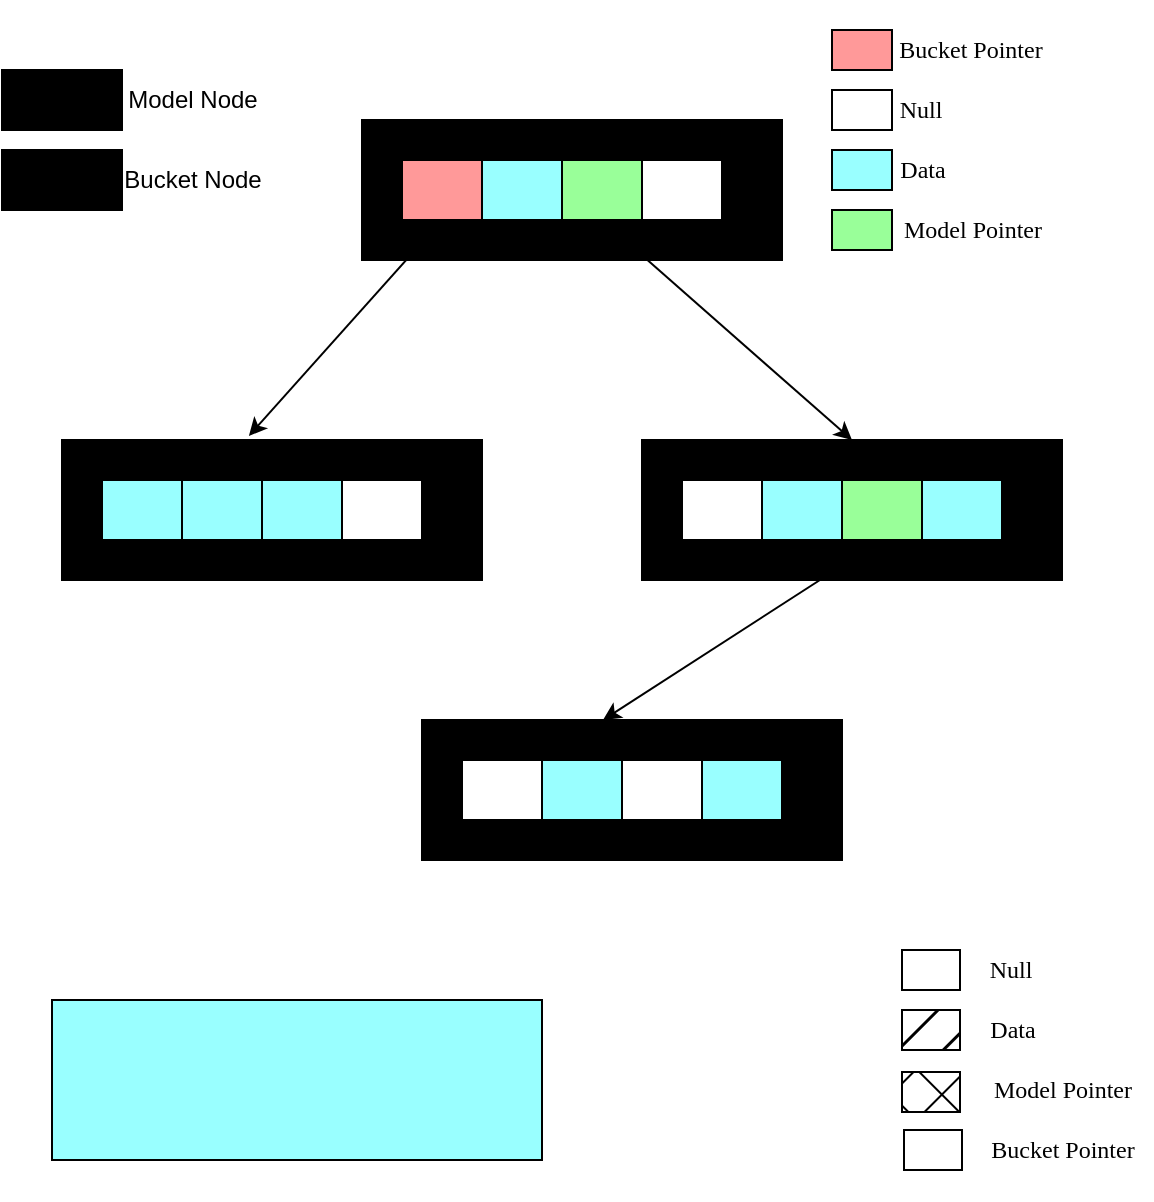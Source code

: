 <mxfile version="26.1.1">
  <diagram name="第 1 页" id="3QuMhop_2YjJpZ-RrJ_G">
    <mxGraphModel dx="1500" dy="746" grid="1" gridSize="10" guides="1" tooltips="1" connect="1" arrows="1" fold="1" page="1" pageScale="1" pageWidth="827" pageHeight="1169" math="0" shadow="0">
      <root>
        <mxCell id="0" />
        <mxCell id="1" parent="0" />
        <mxCell id="SFqRbMc4jSseJqa-XxZ5-23" value="" style="rounded=0;whiteSpace=wrap;html=1;glass=0;strokeColor=default;align=center;verticalAlign=middle;fontFamily=Helvetica;fontSize=12;fontColor=default;fillColor=light-dark(#000000,var(--ge-dark-color, #121212));fillStyle=cross-hatch;" parent="1" vertex="1">
          <mxGeometry x="340" y="90" width="210" height="70" as="geometry" />
        </mxCell>
        <mxCell id="SFqRbMc4jSseJqa-XxZ5-21" value="" style="rounded=0;whiteSpace=wrap;html=1;glass=0;strokeColor=default;align=center;verticalAlign=middle;fontFamily=Helvetica;fontSize=12;fontColor=default;fillColor=light-dark(#FFFFFF,var(--ge-dark-color, #121212));fillStyle=auto;" parent="1" vertex="1">
          <mxGeometry x="480" y="110" width="40" height="30" as="geometry" />
        </mxCell>
        <mxCell id="SFqRbMc4jSseJqa-XxZ5-20" value="" style="rounded=0;whiteSpace=wrap;html=1;glass=0;strokeColor=default;align=center;verticalAlign=middle;fontFamily=Helvetica;fontSize=12;fontColor=default;fillColor=light-dark(#99FF99,var(--ge-dark-color, #121212));fillStyle=auto;" parent="1" vertex="1">
          <mxGeometry x="440" y="110" width="40" height="30" as="geometry" />
        </mxCell>
        <mxCell id="SFqRbMc4jSseJqa-XxZ5-19" value="" style="rounded=0;whiteSpace=wrap;html=1;glass=0;strokeColor=light-dark(#000000,#FFFFFF);align=center;verticalAlign=middle;fontFamily=Helvetica;fontSize=12;fontColor=default;fillColor=light-dark(#99FFFF,var(--ge-dark-color, #121212));fillStyle=auto;" parent="1" vertex="1">
          <mxGeometry x="400" y="110" width="40" height="30" as="geometry" />
        </mxCell>
        <mxCell id="SFqRbMc4jSseJqa-XxZ5-15" value="" style="rounded=0;whiteSpace=wrap;html=1;glass=0;strokeColor=default;align=center;verticalAlign=middle;fontFamily=Helvetica;fontSize=12;fontColor=default;fillColor=light-dark(#FF9999,var(--ge-dark-color, #121212));fillStyle=auto;" parent="1" vertex="1">
          <mxGeometry x="360" y="110" width="40" height="30" as="geometry" />
        </mxCell>
        <mxCell id="SFqRbMc4jSseJqa-XxZ5-24" value="" style="rounded=0;whiteSpace=wrap;html=1;glass=0;strokeColor=default;align=center;verticalAlign=middle;fontFamily=Helvetica;fontSize=12;fontColor=default;fillColor=light-dark(#000000,var(--ge-dark-color, #121212));fillStyle=dashed;" parent="1" vertex="1">
          <mxGeometry x="190" y="250" width="210" height="70" as="geometry" />
        </mxCell>
        <mxCell id="SFqRbMc4jSseJqa-XxZ5-25" value="" style="rounded=0;whiteSpace=wrap;html=1;glass=0;strokeColor=default;align=center;verticalAlign=middle;fontFamily=Helvetica;fontSize=12;fontColor=default;fillColor=light-dark(#FFFFFF,var(--ge-dark-color, #121212));fillStyle=auto;" parent="1" vertex="1">
          <mxGeometry x="330" y="270" width="40" height="30" as="geometry" />
        </mxCell>
        <mxCell id="SFqRbMc4jSseJqa-XxZ5-26" value="" style="rounded=0;whiteSpace=wrap;html=1;glass=0;strokeColor=default;align=center;verticalAlign=middle;fontFamily=Helvetica;fontSize=12;fontColor=default;fillColor=light-dark(#99FFFF,var(--ge-dark-color, #121212));fillStyle=auto;" parent="1" vertex="1">
          <mxGeometry x="210" y="270" width="40" height="30" as="geometry" />
        </mxCell>
        <mxCell id="SFqRbMc4jSseJqa-XxZ5-27" value="" style="rounded=0;whiteSpace=wrap;html=1;glass=0;strokeColor=default;align=center;verticalAlign=middle;fontFamily=Helvetica;fontSize=12;fontColor=default;fillColor=light-dark(#99FFFF,var(--ge-dark-color, #121212));fillStyle=auto;" parent="1" vertex="1">
          <mxGeometry x="250" y="270" width="40" height="30" as="geometry" />
        </mxCell>
        <mxCell id="SFqRbMc4jSseJqa-XxZ5-28" value="" style="rounded=0;whiteSpace=wrap;html=1;glass=0;strokeColor=default;align=center;verticalAlign=middle;fontFamily=Helvetica;fontSize=12;fontColor=default;fillColor=light-dark(#99FFFF,var(--ge-dark-color, #121212));fillStyle=auto;" parent="1" vertex="1">
          <mxGeometry x="290" y="270" width="40" height="30" as="geometry" />
        </mxCell>
        <mxCell id="SFqRbMc4jSseJqa-XxZ5-29" value="" style="rounded=0;whiteSpace=wrap;html=1;glass=0;strokeColor=default;align=center;verticalAlign=middle;fontFamily=Helvetica;fontSize=12;fontColor=default;fillColor=light-dark(#000000,var(--ge-dark-color, #121212));fillStyle=cross-hatch;" parent="1" vertex="1">
          <mxGeometry x="480" y="250" width="210" height="70" as="geometry" />
        </mxCell>
        <mxCell id="SFqRbMc4jSseJqa-XxZ5-30" value="" style="rounded=0;whiteSpace=wrap;html=1;glass=0;strokeColor=default;align=center;verticalAlign=middle;fontFamily=Helvetica;fontSize=12;fontColor=default;fillColor=light-dark(#99FFFF,var(--ge-dark-color, #121212));fillStyle=auto;" parent="1" vertex="1">
          <mxGeometry x="620" y="270" width="40" height="30" as="geometry" />
        </mxCell>
        <mxCell id="SFqRbMc4jSseJqa-XxZ5-31" value="" style="rounded=0;whiteSpace=wrap;html=1;glass=0;strokeColor=default;align=center;verticalAlign=middle;fontFamily=Helvetica;fontSize=12;fontColor=default;fillColor=light-dark(#FFFFFF,var(--ge-dark-color, #121212));fillStyle=auto;" parent="1" vertex="1">
          <mxGeometry x="500" y="270" width="40" height="30" as="geometry" />
        </mxCell>
        <mxCell id="SFqRbMc4jSseJqa-XxZ5-32" value="" style="rounded=0;whiteSpace=wrap;html=1;glass=0;strokeColor=default;align=center;verticalAlign=middle;fontFamily=Helvetica;fontSize=12;fontColor=default;fillColor=light-dark(#99FFFF,var(--ge-dark-color, #121212));fillStyle=auto;" parent="1" vertex="1">
          <mxGeometry x="540" y="270" width="40" height="30" as="geometry" />
        </mxCell>
        <mxCell id="SFqRbMc4jSseJqa-XxZ5-33" value="" style="rounded=0;whiteSpace=wrap;html=1;glass=0;strokeColor=default;align=center;verticalAlign=middle;fontFamily=Helvetica;fontSize=12;fontColor=default;fillColor=light-dark(#99FF99,var(--ge-dark-color, #121212));fillStyle=auto;" parent="1" vertex="1">
          <mxGeometry x="580" y="270" width="40" height="30" as="geometry" />
        </mxCell>
        <mxCell id="SFqRbMc4jSseJqa-XxZ5-34" value="" style="endArrow=classic;html=1;rounded=0;fontFamily=Helvetica;fontSize=12;fontColor=default;exitX=0.5;exitY=1;exitDx=0;exitDy=0;entryX=0.445;entryY=-0.029;entryDx=0;entryDy=0;entryPerimeter=0;" parent="1" source="SFqRbMc4jSseJqa-XxZ5-15" target="SFqRbMc4jSseJqa-XxZ5-24" edge="1">
          <mxGeometry width="50" height="50" relative="1" as="geometry">
            <mxPoint x="420" y="270" as="sourcePoint" />
            <mxPoint x="470" y="220" as="targetPoint" />
          </mxGeometry>
        </mxCell>
        <mxCell id="SFqRbMc4jSseJqa-XxZ5-35" value="" style="endArrow=classic;html=1;rounded=0;fontFamily=Helvetica;fontSize=12;fontColor=default;exitX=0.5;exitY=1;exitDx=0;exitDy=0;entryX=0.5;entryY=0;entryDx=0;entryDy=0;" parent="1" source="SFqRbMc4jSseJqa-XxZ5-20" target="SFqRbMc4jSseJqa-XxZ5-29" edge="1">
          <mxGeometry width="50" height="50" relative="1" as="geometry">
            <mxPoint x="420" y="270" as="sourcePoint" />
            <mxPoint x="470" y="220" as="targetPoint" />
          </mxGeometry>
        </mxCell>
        <mxCell id="SFqRbMc4jSseJqa-XxZ5-36" value="" style="rounded=0;whiteSpace=wrap;html=1;glass=0;strokeColor=default;align=center;verticalAlign=middle;fontFamily=Helvetica;fontSize=12;fontColor=default;fillColor=light-dark(#000000,var(--ge-dark-color, #121212));fillStyle=cross-hatch;" parent="1" vertex="1">
          <mxGeometry x="370" y="390" width="210" height="70" as="geometry" />
        </mxCell>
        <mxCell id="SFqRbMc4jSseJqa-XxZ5-37" value="" style="rounded=0;whiteSpace=wrap;html=1;glass=0;strokeColor=default;align=center;verticalAlign=middle;fontFamily=Helvetica;fontSize=12;fontColor=default;fillColor=light-dark(#99FFFF,var(--ge-dark-color, #121212));fillStyle=auto;" parent="1" vertex="1">
          <mxGeometry x="510" y="410" width="40" height="30" as="geometry" />
        </mxCell>
        <mxCell id="SFqRbMc4jSseJqa-XxZ5-38" value="" style="rounded=0;whiteSpace=wrap;html=1;glass=0;strokeColor=default;align=center;verticalAlign=middle;fontFamily=Helvetica;fontSize=12;fontColor=default;fillColor=light-dark(#FFFFFF,var(--ge-dark-color, #121212));fillStyle=auto;" parent="1" vertex="1">
          <mxGeometry x="390" y="410" width="40" height="30" as="geometry" />
        </mxCell>
        <mxCell id="SFqRbMc4jSseJqa-XxZ5-39" value="" style="rounded=0;whiteSpace=wrap;html=1;glass=0;strokeColor=default;align=center;verticalAlign=middle;fontFamily=Helvetica;fontSize=12;fontColor=default;fillColor=light-dark(#99FFFF,var(--ge-dark-color, #121212));fillStyle=auto;" parent="1" vertex="1">
          <mxGeometry x="430" y="410" width="40" height="30" as="geometry" />
        </mxCell>
        <mxCell id="SFqRbMc4jSseJqa-XxZ5-40" value="" style="rounded=0;whiteSpace=wrap;html=1;glass=0;strokeColor=default;align=center;verticalAlign=middle;fontFamily=Helvetica;fontSize=12;fontColor=default;fillColor=light-dark(#FFFFFF,var(--ge-dark-color, #121212));fillStyle=auto;" parent="1" vertex="1">
          <mxGeometry x="470" y="410" width="40" height="30" as="geometry" />
        </mxCell>
        <mxCell id="SFqRbMc4jSseJqa-XxZ5-41" value="" style="endArrow=classic;html=1;rounded=0;fontFamily=Helvetica;fontSize=12;fontColor=default;exitX=0.5;exitY=1;exitDx=0;exitDy=0;entryX=0.431;entryY=0;entryDx=0;entryDy=0;entryPerimeter=0;" parent="1" source="SFqRbMc4jSseJqa-XxZ5-33" target="SFqRbMc4jSseJqa-XxZ5-36" edge="1">
          <mxGeometry width="50" height="50" relative="1" as="geometry">
            <mxPoint x="420" y="370" as="sourcePoint" />
            <mxPoint x="470" y="320" as="targetPoint" />
          </mxGeometry>
        </mxCell>
        <mxCell id="SFqRbMc4jSseJqa-XxZ5-42" value="" style="rounded=0;whiteSpace=wrap;html=1;glass=0;strokeColor=default;align=center;verticalAlign=middle;fontFamily=Helvetica;fontSize=12;fontColor=default;fillColor=light-dark(#000000,var(--ge-dark-color, #121212));fillStyle=cross-hatch;" parent="1" vertex="1">
          <mxGeometry x="160" y="65" width="60" height="30" as="geometry" />
        </mxCell>
        <mxCell id="SFqRbMc4jSseJqa-XxZ5-43" value="" style="rounded=0;whiteSpace=wrap;html=1;glass=0;strokeColor=default;align=center;verticalAlign=middle;fontFamily=Helvetica;fontSize=12;fontColor=default;fillColor=light-dark(#000000,var(--ge-dark-color, #121212));fillStyle=dashed;" parent="1" vertex="1">
          <mxGeometry x="160" y="105" width="60" height="30" as="geometry" />
        </mxCell>
        <mxCell id="SFqRbMc4jSseJqa-XxZ5-44" value="Model Node" style="text;html=1;align=center;verticalAlign=middle;resizable=0;points=[];autosize=1;strokeColor=none;fillColor=none;fontFamily=Helvetica;fontSize=12;fontColor=default;" parent="1" vertex="1">
          <mxGeometry x="210" y="65" width="90" height="30" as="geometry" />
        </mxCell>
        <mxCell id="SFqRbMc4jSseJqa-XxZ5-45" value="Bucket Node" style="text;html=1;align=center;verticalAlign=middle;resizable=0;points=[];autosize=1;strokeColor=none;fillColor=none;fontFamily=Helvetica;fontSize=12;fontColor=default;" parent="1" vertex="1">
          <mxGeometry x="210" y="105" width="90" height="30" as="geometry" />
        </mxCell>
        <mxCell id="SFqRbMc4jSseJqa-XxZ5-46" value="" style="rounded=0;whiteSpace=wrap;html=1;glass=0;strokeColor=default;align=center;verticalAlign=middle;fontFamily=Helvetica;fontSize=12;fontColor=default;fillColor=light-dark(#FF9999,var(--ge-dark-color, #121212));fillStyle=auto;" parent="1" vertex="1">
          <mxGeometry x="575" y="45" width="30" height="20" as="geometry" />
        </mxCell>
        <mxCell id="SFqRbMc4jSseJqa-XxZ5-47" value="" style="rounded=0;whiteSpace=wrap;html=1;glass=0;strokeColor=default;align=center;verticalAlign=middle;fontFamily=Helvetica;fontSize=12;fontColor=default;fillColor=light-dark(#FFFFFF,var(--ge-dark-color, #121212));fillStyle=auto;" parent="1" vertex="1">
          <mxGeometry x="575" y="75" width="30" height="20" as="geometry" />
        </mxCell>
        <mxCell id="SFqRbMc4jSseJqa-XxZ5-48" value="" style="rounded=0;whiteSpace=wrap;html=1;glass=0;strokeColor=light-dark(#000000,#FFFFFF);align=center;verticalAlign=middle;fontFamily=Helvetica;fontSize=12;fontColor=default;fillColor=light-dark(#99FFFF,var(--ge-dark-color, #121212));fillStyle=auto;" parent="1" vertex="1">
          <mxGeometry x="575" y="105" width="30" height="20" as="geometry" />
        </mxCell>
        <mxCell id="SFqRbMc4jSseJqa-XxZ5-49" value="" style="rounded=0;whiteSpace=wrap;html=1;glass=0;strokeColor=default;align=center;verticalAlign=middle;fontFamily=Helvetica;fontSize=12;fontColor=default;fillColor=light-dark(#99FF99,var(--ge-dark-color, #121212));fillStyle=auto;" parent="1" vertex="1">
          <mxGeometry x="575" y="135" width="30" height="20" as="geometry" />
        </mxCell>
        <mxCell id="SFqRbMc4jSseJqa-XxZ5-51" value="&lt;p class=&quot;MsoNormal&quot;&gt;&lt;span style=&quot;mso-spacerun:&#39;yes&#39;;font-family:宋体;mso-ascii-font-family:Calibri;&lt;br/&gt;mso-hansi-font-family:&#39;Cambria Math&#39;;mso-bidi-font-family:&#39;Times New Roman&#39;;mso-ansi-font-style:normal;&lt;br/&gt;font-size:10.5pt;mso-font-kerning:1.0pt;&quot;&gt;&lt;font face=&quot;Calibri&quot;&gt;Null&lt;/font&gt;&lt;/span&gt;&lt;/p&gt;" style="text;html=1;align=center;verticalAlign=middle;resizable=0;points=[];autosize=1;strokeColor=none;fillColor=none;fontFamily=Helvetica;fontSize=12;fontColor=default;" parent="1" vertex="1">
          <mxGeometry x="599" y="60" width="40" height="50" as="geometry" />
        </mxCell>
        <mxCell id="SFqRbMc4jSseJqa-XxZ5-52" value="&lt;p class=&quot;MsoNormal&quot;&gt;&lt;span style=&quot;mso-spacerun:&#39;yes&#39;;font-family:宋体;mso-ascii-font-family:Calibri;&lt;br/&gt;mso-hansi-font-family:&#39;Cambria Math&#39;;mso-bidi-font-family:&#39;Times New Roman&#39;;mso-ansi-font-style:normal;&lt;br/&gt;font-size:10.5pt;mso-font-kerning:1.0pt;&quot;&gt;&lt;font face=&quot;Calibri&quot;&gt;Data&lt;/font&gt;&lt;/span&gt;&lt;/p&gt;" style="text;html=1;align=center;verticalAlign=middle;resizable=0;points=[];autosize=1;strokeColor=none;fillColor=none;fontFamily=Helvetica;fontSize=12;fontColor=default;" parent="1" vertex="1">
          <mxGeometry x="595" y="90" width="50" height="50" as="geometry" />
        </mxCell>
        <mxCell id="SFqRbMc4jSseJqa-XxZ5-53" value="&lt;p class=&quot;MsoNormal&quot;&gt;&lt;span style=&quot;mso-spacerun:&#39;yes&#39;;font-family:宋体;mso-ascii-font-family:Calibri;&lt;br/&gt;mso-hansi-font-family:&#39;Cambria Math&#39;;mso-bidi-font-family:&#39;Times New Roman&#39;;mso-ansi-font-style:normal;&lt;br/&gt;font-size:10.5pt;mso-font-kerning:1.0pt;&quot;&gt;&lt;font face=&quot;Calibri&quot;&gt;Bucket Pointer&lt;/font&gt;&lt;/span&gt;&lt;/p&gt;" style="text;html=1;align=center;verticalAlign=middle;resizable=0;points=[];autosize=1;strokeColor=none;fillColor=none;fontFamily=Helvetica;fontSize=12;fontColor=default;" parent="1" vertex="1">
          <mxGeometry x="599" y="30" width="90" height="50" as="geometry" />
        </mxCell>
        <mxCell id="SFqRbMc4jSseJqa-XxZ5-54" value="&lt;p class=&quot;MsoNormal&quot;&gt;&lt;span style=&quot;mso-spacerun:&#39;yes&#39;;font-family:宋体;mso-ascii-font-family:Calibri;&lt;br/&gt;mso-hansi-font-family:&#39;Cambria Math&#39;;mso-bidi-font-family:&#39;Times New Roman&#39;;mso-ansi-font-style:normal;&lt;br/&gt;font-size:10.5pt;mso-font-kerning:1.0pt;&quot;&gt;&lt;font face=&quot;Calibri&quot;&gt;Model Pointer&lt;/font&gt;&lt;/span&gt;&lt;/p&gt;" style="text;html=1;align=center;verticalAlign=middle;resizable=0;points=[];autosize=1;strokeColor=none;fillColor=none;fontFamily=Helvetica;fontSize=12;fontColor=default;" parent="1" vertex="1">
          <mxGeometry x="600" y="120" width="90" height="50" as="geometry" />
        </mxCell>
        <mxCell id="-iafAgUyxtiORims013v-1" value="" style="rounded=0;whiteSpace=wrap;html=1;glass=0;strokeColor=light-dark(#000000,#FFFFFF);align=center;verticalAlign=middle;fontFamily=Helvetica;fontSize=12;fontColor=default;fillColor=light-dark(#99FFFF,var(--ge-dark-color, #121212));fillStyle=auto;" vertex="1" parent="1">
          <mxGeometry x="185" y="530" width="245" height="80" as="geometry" />
        </mxCell>
        <mxCell id="-iafAgUyxtiORims013v-6" value="" style="rounded=0;whiteSpace=wrap;html=1;glass=0;strokeColor=default;align=center;verticalAlign=middle;fontFamily=Helvetica;fontSize=12;fontColor=default;fillColor=none;fillStyle=auto;" vertex="1" parent="1">
          <mxGeometry x="610" y="505" width="29" height="20" as="geometry" />
        </mxCell>
        <mxCell id="-iafAgUyxtiORims013v-11" value="&lt;p class=&quot;MsoNormal&quot;&gt;&lt;span style=&quot;mso-spacerun:&#39;yes&#39;;font-family:宋体;mso-ascii-font-family:Calibri;&lt;br/&gt;mso-hansi-font-family:&#39;Cambria Math&#39;;mso-bidi-font-family:&#39;Times New Roman&#39;;mso-ansi-font-style:normal;&lt;br/&gt;font-size:10.5pt;mso-font-kerning:1.0pt;&quot;&gt;&lt;font face=&quot;Calibri&quot;&gt;Null&lt;/font&gt;&lt;/span&gt;&lt;/p&gt;" style="text;html=1;align=center;verticalAlign=middle;resizable=0;points=[];autosize=1;strokeColor=none;fillColor=none;fontFamily=Helvetica;fontSize=12;fontColor=default;" vertex="1" parent="1">
          <mxGeometry x="644" y="490" width="40" height="50" as="geometry" />
        </mxCell>
        <mxCell id="-iafAgUyxtiORims013v-12" value="&lt;p class=&quot;MsoNormal&quot;&gt;&lt;span style=&quot;mso-spacerun:&#39;yes&#39;;font-family:宋体;mso-ascii-font-family:Calibri;&lt;br/&gt;mso-hansi-font-family:&#39;Cambria Math&#39;;mso-bidi-font-family:&#39;Times New Roman&#39;;mso-ansi-font-style:normal;&lt;br/&gt;font-size:10.5pt;mso-font-kerning:1.0pt;&quot;&gt;&lt;font face=&quot;Calibri&quot;&gt;Data&lt;/font&gt;&lt;/span&gt;&lt;/p&gt;" style="text;html=1;align=center;verticalAlign=middle;resizable=0;points=[];autosize=1;strokeColor=none;fillColor=none;fontFamily=Helvetica;fontSize=12;fontColor=default;" vertex="1" parent="1">
          <mxGeometry x="640" y="520" width="50" height="50" as="geometry" />
        </mxCell>
        <mxCell id="-iafAgUyxtiORims013v-13" value="&lt;p class=&quot;MsoNormal&quot;&gt;&lt;span style=&quot;mso-spacerun:&#39;yes&#39;;font-family:宋体;mso-ascii-font-family:Calibri;&lt;br/&gt;mso-hansi-font-family:&#39;Cambria Math&#39;;mso-bidi-font-family:&#39;Times New Roman&#39;;mso-ansi-font-style:normal;&lt;br/&gt;font-size:10.5pt;mso-font-kerning:1.0pt;&quot;&gt;&lt;font face=&quot;Calibri&quot;&gt;Bucket Pointer&lt;/font&gt;&lt;/span&gt;&lt;/p&gt;" style="text;html=1;align=center;verticalAlign=middle;resizable=0;points=[];autosize=1;strokeColor=none;fillColor=none;fontFamily=Helvetica;fontSize=12;fontColor=default;" vertex="1" parent="1">
          <mxGeometry x="645" y="580" width="90" height="50" as="geometry" />
        </mxCell>
        <mxCell id="-iafAgUyxtiORims013v-14" value="&lt;p class=&quot;MsoNormal&quot;&gt;&lt;span style=&quot;mso-spacerun:&#39;yes&#39;;font-family:宋体;mso-ascii-font-family:Calibri;&lt;br/&gt;mso-hansi-font-family:&#39;Cambria Math&#39;;mso-bidi-font-family:&#39;Times New Roman&#39;;mso-ansi-font-style:normal;&lt;br/&gt;font-size:10.5pt;mso-font-kerning:1.0pt;&quot;&gt;&lt;font face=&quot;Calibri&quot;&gt;Model Pointer&lt;/font&gt;&lt;/span&gt;&lt;/p&gt;" style="text;html=1;align=center;verticalAlign=middle;resizable=0;points=[];autosize=1;strokeColor=none;fillColor=none;fontFamily=Helvetica;fontSize=12;fontColor=default;" vertex="1" parent="1">
          <mxGeometry x="645" y="550" width="90" height="50" as="geometry" />
        </mxCell>
        <mxCell id="-iafAgUyxtiORims013v-15" value="" style="rounded=0;whiteSpace=wrap;html=1;glass=0;strokeColor=default;align=center;verticalAlign=middle;fontFamily=Helvetica;fontSize=12;fontColor=default;fillColor=#000000;fillStyle=hatch;" vertex="1" parent="1">
          <mxGeometry x="610" y="535" width="29" height="20" as="geometry" />
        </mxCell>
        <mxCell id="-iafAgUyxtiORims013v-16" value="" style="rounded=0;whiteSpace=wrap;html=1;glass=0;strokeColor=default;align=center;verticalAlign=middle;fontFamily=Helvetica;fontSize=12;fontColor=default;fillColor=#000000;fillStyle=cross-hatch;" vertex="1" parent="1">
          <mxGeometry x="610" y="566" width="29" height="20" as="geometry" />
        </mxCell>
        <mxCell id="-iafAgUyxtiORims013v-17" value="" style="rounded=0;whiteSpace=wrap;html=1;glass=0;strokeColor=default;align=center;verticalAlign=middle;fontFamily=Helvetica;fontSize=12;fontColor=default;fillColor=default;fillStyle=dashed;" vertex="1" parent="1">
          <mxGeometry x="611" y="595" width="29" height="20" as="geometry" />
        </mxCell>
      </root>
    </mxGraphModel>
  </diagram>
</mxfile>

